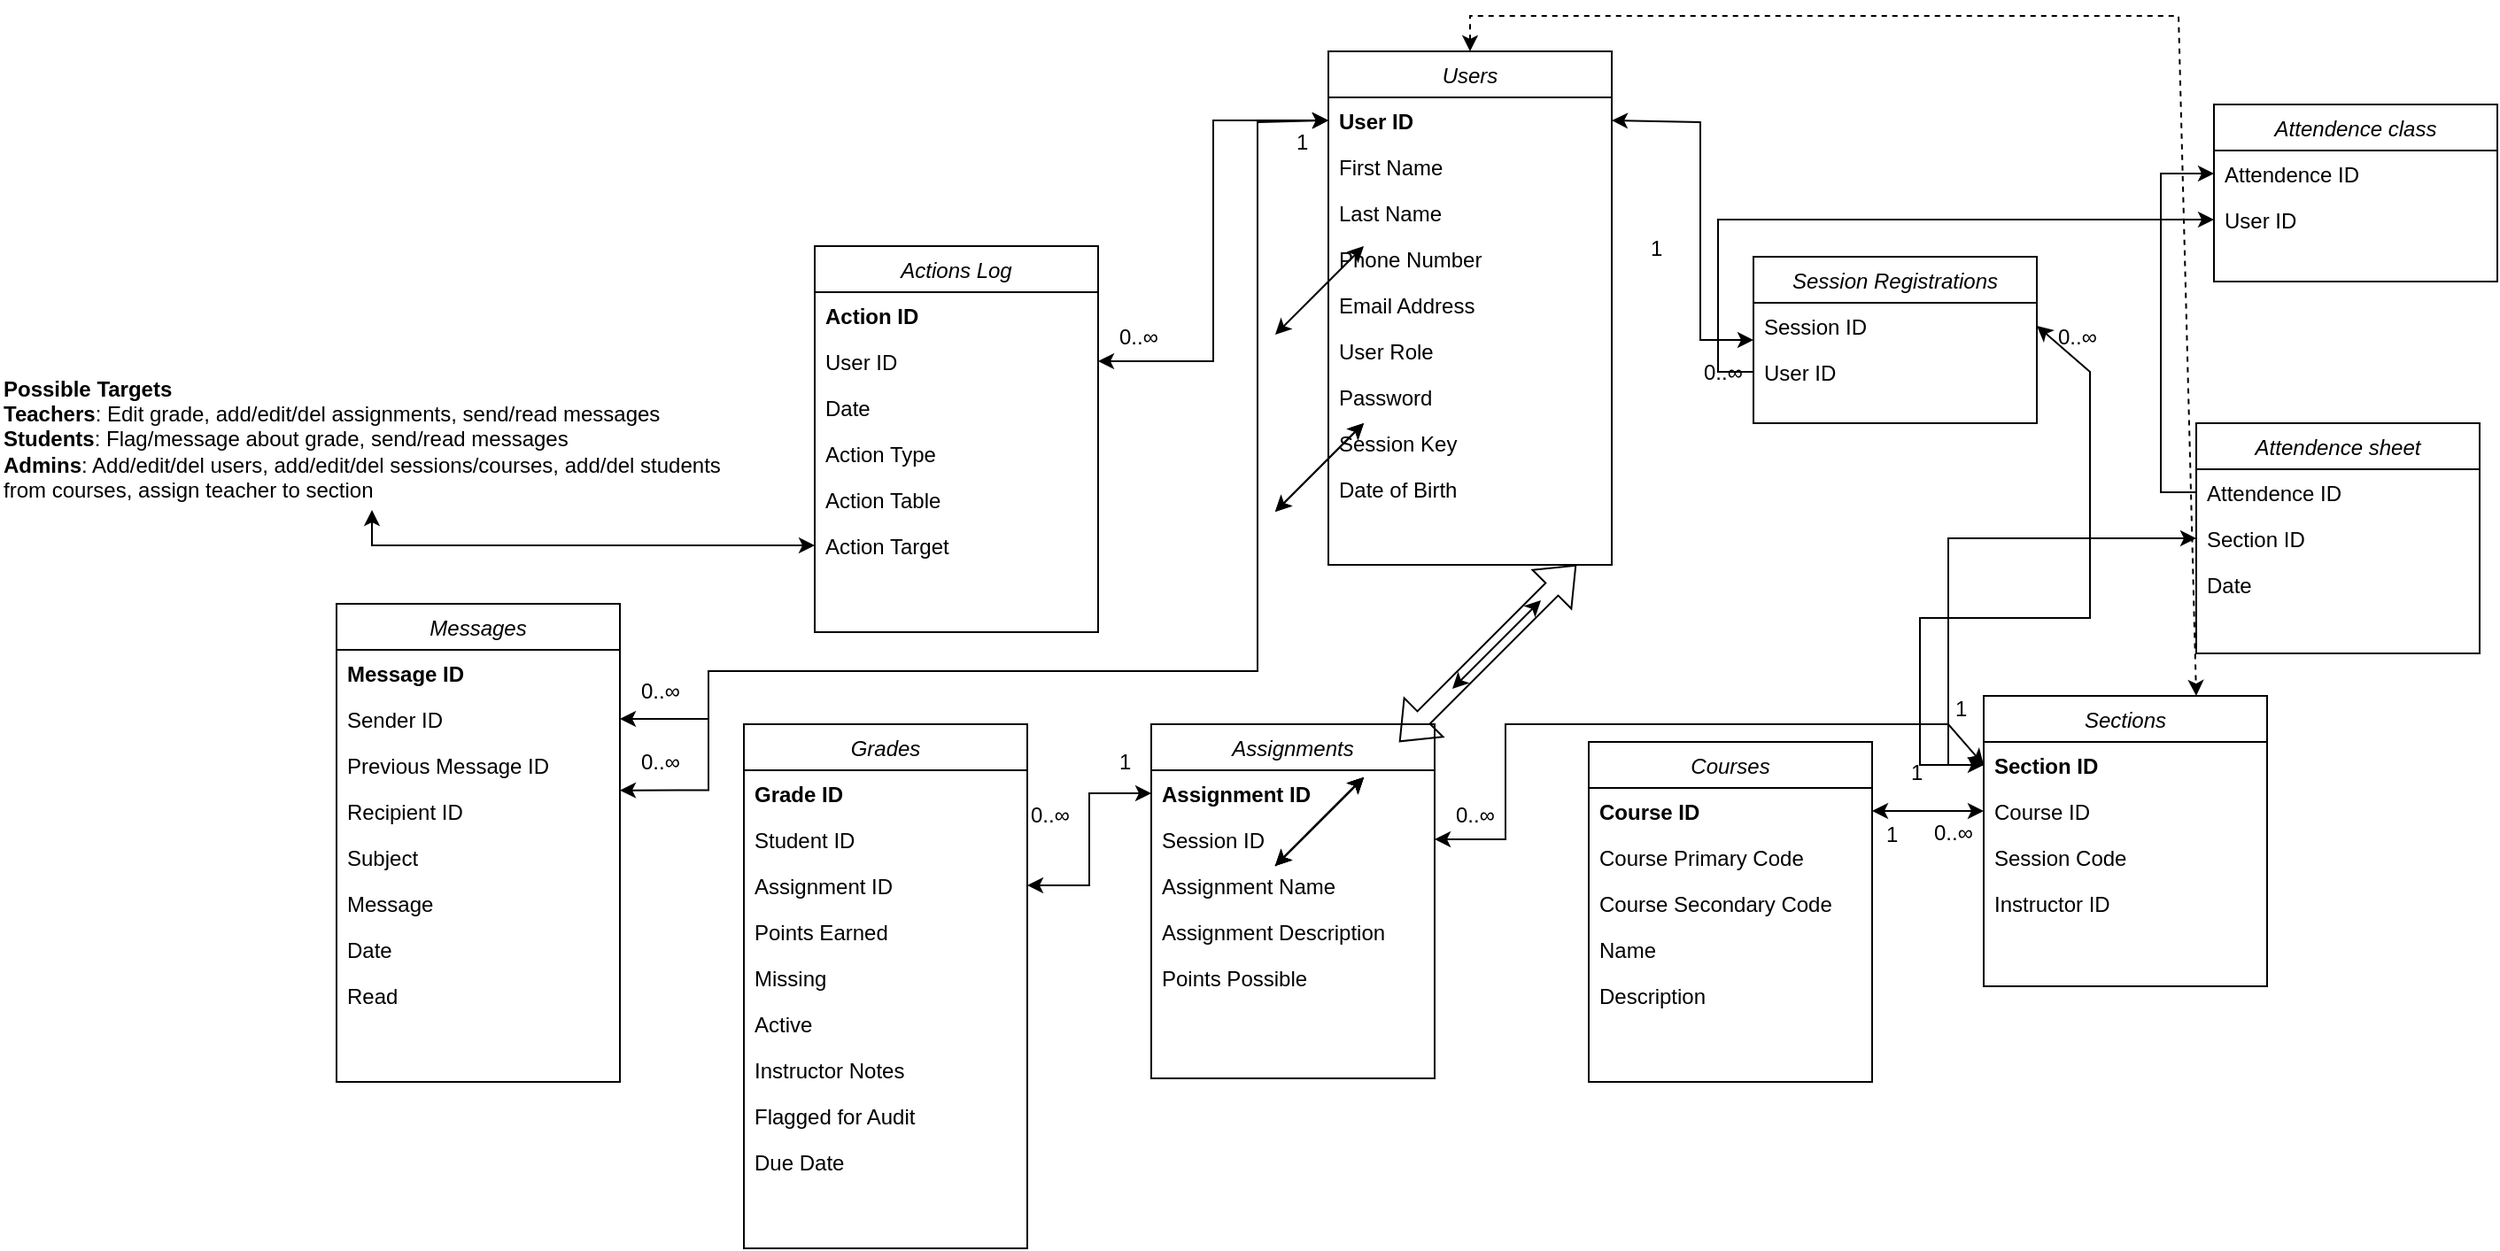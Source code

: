 <mxfile version="16.5.3" type="github">
  <diagram id="C5RBs43oDa-KdzZeNtuy" name="Page-1">
    <mxGraphModel dx="2187" dy="2003" grid="1" gridSize="10" guides="1" tooltips="1" connect="1" arrows="1" fold="1" page="1" pageScale="1" pageWidth="827" pageHeight="1169" math="0" shadow="0">
      <root>
        <mxCell id="WIyWlLk6GJQsqaUBKTNV-0" />
        <mxCell id="WIyWlLk6GJQsqaUBKTNV-1" parent="WIyWlLk6GJQsqaUBKTNV-0" />
        <mxCell id="zkfFHV4jXpPFQw0GAbJ--0" value="Users" style="swimlane;fontStyle=2;align=center;verticalAlign=top;childLayout=stackLayout;horizontal=1;startSize=26;horizontalStack=0;resizeParent=1;resizeLast=0;collapsible=1;marginBottom=0;rounded=0;shadow=0;strokeWidth=1;" parent="WIyWlLk6GJQsqaUBKTNV-1" vertex="1">
          <mxGeometry x="160" y="-30" width="160" height="290" as="geometry">
            <mxRectangle x="230" y="140" width="160" height="26" as="alternateBounds" />
          </mxGeometry>
        </mxCell>
        <mxCell id="zkfFHV4jXpPFQw0GAbJ--7" value="User ID" style="text;align=left;verticalAlign=top;spacingLeft=4;spacingRight=4;overflow=hidden;rotatable=0;points=[[0,0.5],[1,0.5]];portConstraint=eastwest;fontStyle=1" parent="zkfFHV4jXpPFQw0GAbJ--0" vertex="1">
          <mxGeometry y="26" width="160" height="26" as="geometry" />
        </mxCell>
        <mxCell id="CH5Oqve8H4xOwGjXillX-3" value="First Name" style="text;align=left;verticalAlign=top;spacingLeft=4;spacingRight=4;overflow=hidden;rotatable=0;points=[[0,0.5],[1,0.5]];portConstraint=eastwest;" parent="zkfFHV4jXpPFQw0GAbJ--0" vertex="1">
          <mxGeometry y="52" width="160" height="26" as="geometry" />
        </mxCell>
        <mxCell id="zkfFHV4jXpPFQw0GAbJ--1" value="Last Name" style="text;align=left;verticalAlign=top;spacingLeft=4;spacingRight=4;overflow=hidden;rotatable=0;points=[[0,0.5],[1,0.5]];portConstraint=eastwest;" parent="zkfFHV4jXpPFQw0GAbJ--0" vertex="1">
          <mxGeometry y="78" width="160" height="26" as="geometry" />
        </mxCell>
        <mxCell id="zkfFHV4jXpPFQw0GAbJ--2" value="Phone Number" style="text;align=left;verticalAlign=top;spacingLeft=4;spacingRight=4;overflow=hidden;rotatable=0;points=[[0,0.5],[1,0.5]];portConstraint=eastwest;rounded=0;shadow=0;html=0;" parent="zkfFHV4jXpPFQw0GAbJ--0" vertex="1">
          <mxGeometry y="104" width="160" height="26" as="geometry" />
        </mxCell>
        <mxCell id="zkfFHV4jXpPFQw0GAbJ--3" value="Email Address" style="text;align=left;verticalAlign=top;spacingLeft=4;spacingRight=4;overflow=hidden;rotatable=0;points=[[0,0.5],[1,0.5]];portConstraint=eastwest;rounded=0;shadow=0;html=0;" parent="zkfFHV4jXpPFQw0GAbJ--0" vertex="1">
          <mxGeometry y="130" width="160" height="26" as="geometry" />
        </mxCell>
        <mxCell id="CH5Oqve8H4xOwGjXillX-20" value="User Role" style="text;align=left;verticalAlign=top;spacingLeft=4;spacingRight=4;overflow=hidden;rotatable=0;points=[[0,0.5],[1,0.5]];portConstraint=eastwest;rounded=0;shadow=0;html=0;" parent="zkfFHV4jXpPFQw0GAbJ--0" vertex="1">
          <mxGeometry y="156" width="160" height="26" as="geometry" />
        </mxCell>
        <mxCell id="Tlj0n2ApKmTnnfVTxYEg-1" value="Password" style="text;align=left;verticalAlign=top;spacingLeft=4;spacingRight=4;overflow=hidden;rotatable=0;points=[[0,0.5],[1,0.5]];portConstraint=eastwest;rounded=0;shadow=0;html=0;" parent="zkfFHV4jXpPFQw0GAbJ--0" vertex="1">
          <mxGeometry y="182" width="160" height="26" as="geometry" />
        </mxCell>
        <mxCell id="Tlj0n2ApKmTnnfVTxYEg-2" value="Session Key" style="text;align=left;verticalAlign=top;spacingLeft=4;spacingRight=4;overflow=hidden;rotatable=0;points=[[0,0.5],[1,0.5]];portConstraint=eastwest;rounded=0;shadow=0;html=0;" parent="zkfFHV4jXpPFQw0GAbJ--0" vertex="1">
          <mxGeometry y="208" width="160" height="26" as="geometry" />
        </mxCell>
        <mxCell id="Tlj0n2ApKmTnnfVTxYEg-3" value="Date of Birth" style="text;align=left;verticalAlign=top;spacingLeft=4;spacingRight=4;overflow=hidden;rotatable=0;points=[[0,0.5],[1,0.5]];portConstraint=eastwest;rounded=0;shadow=0;html=0;" parent="zkfFHV4jXpPFQw0GAbJ--0" vertex="1">
          <mxGeometry y="234" width="160" height="26" as="geometry" />
        </mxCell>
        <mxCell id="zkfFHV4jXpPFQw0GAbJ--6" value="Assignments" style="swimlane;fontStyle=2;align=center;verticalAlign=top;childLayout=stackLayout;horizontal=1;startSize=26;horizontalStack=0;resizeParent=1;resizeLast=0;collapsible=1;marginBottom=0;rounded=0;shadow=0;strokeWidth=1;" parent="WIyWlLk6GJQsqaUBKTNV-1" vertex="1">
          <mxGeometry x="60" y="350" width="160" height="200" as="geometry">
            <mxRectangle x="130" y="380" width="160" height="26" as="alternateBounds" />
          </mxGeometry>
        </mxCell>
        <mxCell id="zkfFHV4jXpPFQw0GAbJ--8" value="Assignment ID" style="text;align=left;verticalAlign=top;spacingLeft=4;spacingRight=4;overflow=hidden;rotatable=0;points=[[0,0.5],[1,0.5]];portConstraint=eastwest;rounded=0;shadow=0;html=0;fontStyle=1" parent="zkfFHV4jXpPFQw0GAbJ--6" vertex="1">
          <mxGeometry y="26" width="160" height="26" as="geometry" />
        </mxCell>
        <mxCell id="CH5Oqve8H4xOwGjXillX-45" value="Session ID" style="text;align=left;verticalAlign=top;spacingLeft=4;spacingRight=4;overflow=hidden;rotatable=0;points=[[0,0.5],[1,0.5]];portConstraint=eastwest;rounded=0;shadow=0;html=0;fontStyle=0" parent="zkfFHV4jXpPFQw0GAbJ--6" vertex="1">
          <mxGeometry y="52" width="160" height="26" as="geometry" />
        </mxCell>
        <mxCell id="CH5Oqve8H4xOwGjXillX-5" value="Assignment Name" style="text;align=left;verticalAlign=top;spacingLeft=4;spacingRight=4;overflow=hidden;rotatable=0;points=[[0,0.5],[1,0.5]];portConstraint=eastwest;rounded=0;shadow=0;html=0;" parent="zkfFHV4jXpPFQw0GAbJ--6" vertex="1">
          <mxGeometry y="78" width="160" height="26" as="geometry" />
        </mxCell>
        <mxCell id="CH5Oqve8H4xOwGjXillX-6" value="Assignment Description" style="text;align=left;verticalAlign=top;spacingLeft=4;spacingRight=4;overflow=hidden;rotatable=0;points=[[0,0.5],[1,0.5]];portConstraint=eastwest;rounded=0;shadow=0;html=0;" parent="zkfFHV4jXpPFQw0GAbJ--6" vertex="1">
          <mxGeometry y="104" width="160" height="26" as="geometry" />
        </mxCell>
        <mxCell id="CH5Oqve8H4xOwGjXillX-4" value="Points Possible" style="text;align=left;verticalAlign=top;spacingLeft=4;spacingRight=4;overflow=hidden;rotatable=0;points=[[0,0.5],[1,0.5]];portConstraint=eastwest;rounded=0;shadow=0;html=0;" parent="zkfFHV4jXpPFQw0GAbJ--6" vertex="1">
          <mxGeometry y="130" width="160" height="26" as="geometry" />
        </mxCell>
        <mxCell id="CH5Oqve8H4xOwGjXillX-0" value="Grades" style="swimlane;fontStyle=2;align=center;verticalAlign=top;childLayout=stackLayout;horizontal=1;startSize=26;horizontalStack=0;resizeParent=1;resizeLast=0;collapsible=1;marginBottom=0;rounded=0;shadow=0;strokeWidth=1;" parent="WIyWlLk6GJQsqaUBKTNV-1" vertex="1">
          <mxGeometry x="-170" y="350" width="160" height="296" as="geometry">
            <mxRectangle x="340" y="380" width="170" height="26" as="alternateBounds" />
          </mxGeometry>
        </mxCell>
        <mxCell id="CH5Oqve8H4xOwGjXillX-34" value="Grade ID" style="text;align=left;verticalAlign=top;spacingLeft=4;spacingRight=4;overflow=hidden;rotatable=0;points=[[0,0.5],[1,0.5]];portConstraint=eastwest;fontStyle=1" parent="CH5Oqve8H4xOwGjXillX-0" vertex="1">
          <mxGeometry y="26" width="160" height="26" as="geometry" />
        </mxCell>
        <mxCell id="Tlj0n2ApKmTnnfVTxYEg-0" value="Student ID" style="text;align=left;verticalAlign=top;spacingLeft=4;spacingRight=4;overflow=hidden;rotatable=0;points=[[0,0.5],[1,0.5]];portConstraint=eastwest;rounded=0;shadow=0;html=0;fontStyle=0" parent="CH5Oqve8H4xOwGjXillX-0" vertex="1">
          <mxGeometry y="52" width="160" height="26" as="geometry" />
        </mxCell>
        <mxCell id="CH5Oqve8H4xOwGjXillX-35" value="Assignment ID" style="text;align=left;verticalAlign=top;spacingLeft=4;spacingRight=4;overflow=hidden;rotatable=0;points=[[0,0.5],[1,0.5]];portConstraint=eastwest;rounded=0;shadow=0;html=0;fontStyle=0" parent="CH5Oqve8H4xOwGjXillX-0" vertex="1">
          <mxGeometry y="78" width="160" height="26" as="geometry" />
        </mxCell>
        <mxCell id="CH5Oqve8H4xOwGjXillX-1" value="Points Earned" style="text;align=left;verticalAlign=top;spacingLeft=4;spacingRight=4;overflow=hidden;rotatable=0;points=[[0,0.5],[1,0.5]];portConstraint=eastwest;" parent="CH5Oqve8H4xOwGjXillX-0" vertex="1">
          <mxGeometry y="104" width="160" height="26" as="geometry" />
        </mxCell>
        <mxCell id="Tlj0n2ApKmTnnfVTxYEg-5" value="Missing" style="text;align=left;verticalAlign=top;spacingLeft=4;spacingRight=4;overflow=hidden;rotatable=0;points=[[0,0.5],[1,0.5]];portConstraint=eastwest;" parent="CH5Oqve8H4xOwGjXillX-0" vertex="1">
          <mxGeometry y="130" width="160" height="26" as="geometry" />
        </mxCell>
        <mxCell id="Tlj0n2ApKmTnnfVTxYEg-16" value="Active" style="text;align=left;verticalAlign=top;spacingLeft=4;spacingRight=4;overflow=hidden;rotatable=0;points=[[0,0.5],[1,0.5]];portConstraint=eastwest;" parent="CH5Oqve8H4xOwGjXillX-0" vertex="1">
          <mxGeometry y="156" width="160" height="26" as="geometry" />
        </mxCell>
        <mxCell id="CH5Oqve8H4xOwGjXillX-32" value="Instructor Notes" style="text;align=left;verticalAlign=top;spacingLeft=4;spacingRight=4;overflow=hidden;rotatable=0;points=[[0,0.5],[1,0.5]];portConstraint=eastwest;" parent="CH5Oqve8H4xOwGjXillX-0" vertex="1">
          <mxGeometry y="182" width="160" height="26" as="geometry" />
        </mxCell>
        <mxCell id="CH5Oqve8H4xOwGjXillX-33" value="Flagged for Audit" style="text;align=left;verticalAlign=top;spacingLeft=4;spacingRight=4;overflow=hidden;rotatable=0;points=[[0,0.5],[1,0.5]];portConstraint=eastwest;" parent="CH5Oqve8H4xOwGjXillX-0" vertex="1">
          <mxGeometry y="208" width="160" height="26" as="geometry" />
        </mxCell>
        <mxCell id="Tlj0n2ApKmTnnfVTxYEg-17" value="Due Date" style="text;align=left;verticalAlign=top;spacingLeft=4;spacingRight=4;overflow=hidden;rotatable=0;points=[[0,0.5],[1,0.5]];portConstraint=eastwest;" parent="CH5Oqve8H4xOwGjXillX-0" vertex="1">
          <mxGeometry y="234" width="160" height="26" as="geometry" />
        </mxCell>
        <mxCell id="CH5Oqve8H4xOwGjXillX-7" value="Sections" style="swimlane;fontStyle=2;align=center;verticalAlign=top;childLayout=stackLayout;horizontal=1;startSize=26;horizontalStack=0;resizeParent=1;resizeLast=0;collapsible=1;marginBottom=0;rounded=0;shadow=0;strokeWidth=1;" parent="WIyWlLk6GJQsqaUBKTNV-1" vertex="1">
          <mxGeometry x="530" y="334" width="160" height="164" as="geometry">
            <mxRectangle x="130" y="380" width="160" height="26" as="alternateBounds" />
          </mxGeometry>
        </mxCell>
        <mxCell id="CH5Oqve8H4xOwGjXillX-8" value="Section ID" style="text;align=left;verticalAlign=top;spacingLeft=4;spacingRight=4;overflow=hidden;rotatable=0;points=[[0,0.5],[1,0.5]];portConstraint=eastwest;rounded=0;shadow=0;html=0;fontStyle=1" parent="CH5Oqve8H4xOwGjXillX-7" vertex="1">
          <mxGeometry y="26" width="160" height="26" as="geometry" />
        </mxCell>
        <mxCell id="CH5Oqve8H4xOwGjXillX-43" value="Course ID" style="text;align=left;verticalAlign=top;spacingLeft=4;spacingRight=4;overflow=hidden;rotatable=0;points=[[0,0.5],[1,0.5]];portConstraint=eastwest;rounded=0;shadow=0;html=0;fontStyle=0" parent="CH5Oqve8H4xOwGjXillX-7" vertex="1">
          <mxGeometry y="52" width="160" height="26" as="geometry" />
        </mxCell>
        <mxCell id="CH5Oqve8H4xOwGjXillX-10" value="Session Code" style="text;align=left;verticalAlign=top;spacingLeft=4;spacingRight=4;overflow=hidden;rotatable=0;points=[[0,0.5],[1,0.5]];portConstraint=eastwest;rounded=0;shadow=0;html=0;" parent="CH5Oqve8H4xOwGjXillX-7" vertex="1">
          <mxGeometry y="78" width="160" height="26" as="geometry" />
        </mxCell>
        <mxCell id="Tlj0n2ApKmTnnfVTxYEg-4" value="Instructor ID" style="text;align=left;verticalAlign=top;spacingLeft=4;spacingRight=4;overflow=hidden;rotatable=0;points=[[0,0.5],[1,0.5]];portConstraint=eastwest;rounded=0;shadow=0;html=0;" parent="CH5Oqve8H4xOwGjXillX-7" vertex="1">
          <mxGeometry y="104" width="160" height="26" as="geometry" />
        </mxCell>
        <mxCell id="CH5Oqve8H4xOwGjXillX-16" value="Session Registrations" style="swimlane;fontStyle=2;align=center;verticalAlign=top;childLayout=stackLayout;horizontal=1;startSize=26;horizontalStack=0;resizeParent=1;resizeLast=0;collapsible=1;marginBottom=0;rounded=0;shadow=0;strokeWidth=1;" parent="WIyWlLk6GJQsqaUBKTNV-1" vertex="1">
          <mxGeometry x="400" y="86" width="160" height="94" as="geometry">
            <mxRectangle x="130" y="380" width="160" height="26" as="alternateBounds" />
          </mxGeometry>
        </mxCell>
        <mxCell id="CH5Oqve8H4xOwGjXillX-18" value="Session ID" style="text;align=left;verticalAlign=top;spacingLeft=4;spacingRight=4;overflow=hidden;rotatable=0;points=[[0,0.5],[1,0.5]];portConstraint=eastwest;rounded=0;shadow=0;html=0;" parent="CH5Oqve8H4xOwGjXillX-16" vertex="1">
          <mxGeometry y="26" width="160" height="26" as="geometry" />
        </mxCell>
        <mxCell id="CH5Oqve8H4xOwGjXillX-19" value="User ID" style="text;align=left;verticalAlign=top;spacingLeft=4;spacingRight=4;overflow=hidden;rotatable=0;points=[[0,0.5],[1,0.5]];portConstraint=eastwest;rounded=0;shadow=0;html=0;" parent="CH5Oqve8H4xOwGjXillX-16" vertex="1">
          <mxGeometry y="52" width="160" height="26" as="geometry" />
        </mxCell>
        <mxCell id="CH5Oqve8H4xOwGjXillX-24" value="Courses" style="swimlane;fontStyle=2;align=center;verticalAlign=top;childLayout=stackLayout;horizontal=1;startSize=26;horizontalStack=0;resizeParent=1;resizeLast=0;collapsible=1;marginBottom=0;rounded=0;shadow=0;strokeWidth=1;" parent="WIyWlLk6GJQsqaUBKTNV-1" vertex="1">
          <mxGeometry x="307" y="360" width="160" height="192" as="geometry">
            <mxRectangle x="130" y="380" width="160" height="26" as="alternateBounds" />
          </mxGeometry>
        </mxCell>
        <mxCell id="CH5Oqve8H4xOwGjXillX-25" value="Course ID" style="text;align=left;verticalAlign=top;spacingLeft=4;spacingRight=4;overflow=hidden;rotatable=0;points=[[0,0.5],[1,0.5]];portConstraint=eastwest;rounded=0;shadow=0;html=0;fontStyle=1" parent="CH5Oqve8H4xOwGjXillX-24" vertex="1">
          <mxGeometry y="26" width="160" height="26" as="geometry" />
        </mxCell>
        <mxCell id="CH5Oqve8H4xOwGjXillX-26" value="Course Primary Code" style="text;align=left;verticalAlign=top;spacingLeft=4;spacingRight=4;overflow=hidden;rotatable=0;points=[[0,0.5],[1,0.5]];portConstraint=eastwest;rounded=0;shadow=0;html=0;" parent="CH5Oqve8H4xOwGjXillX-24" vertex="1">
          <mxGeometry y="52" width="160" height="26" as="geometry" />
        </mxCell>
        <mxCell id="CH5Oqve8H4xOwGjXillX-27" value="Course Secondary Code" style="text;align=left;verticalAlign=top;spacingLeft=4;spacingRight=4;overflow=hidden;rotatable=0;points=[[0,0.5],[1,0.5]];portConstraint=eastwest;rounded=0;shadow=0;html=0;" parent="CH5Oqve8H4xOwGjXillX-24" vertex="1">
          <mxGeometry y="78" width="160" height="26" as="geometry" />
        </mxCell>
        <mxCell id="Tlj0n2ApKmTnnfVTxYEg-18" value="Name" style="text;align=left;verticalAlign=top;spacingLeft=4;spacingRight=4;overflow=hidden;rotatable=0;points=[[0,0.5],[1,0.5]];portConstraint=eastwest;rounded=0;shadow=0;html=0;" parent="CH5Oqve8H4xOwGjXillX-24" vertex="1">
          <mxGeometry y="104" width="160" height="26" as="geometry" />
        </mxCell>
        <mxCell id="Tlj0n2ApKmTnnfVTxYEg-19" value="Description" style="text;align=left;verticalAlign=top;spacingLeft=4;spacingRight=4;overflow=hidden;rotatable=0;points=[[0,0.5],[1,0.5]];portConstraint=eastwest;rounded=0;shadow=0;html=0;" parent="CH5Oqve8H4xOwGjXillX-24" vertex="1">
          <mxGeometry y="130" width="160" height="26" as="geometry" />
        </mxCell>
        <mxCell id="CH5Oqve8H4xOwGjXillX-46" style="edgeStyle=none;rounded=0;orthogonalLoop=1;jettySize=auto;html=1;entryX=0;entryY=0.5;entryDx=0;entryDy=0;startArrow=classic;startFill=1;" parent="CH5Oqve8H4xOwGjXillX-24" source="CH5Oqve8H4xOwGjXillX-26" target="CH5Oqve8H4xOwGjXillX-26" edge="1">
          <mxGeometry relative="1" as="geometry" />
        </mxCell>
        <mxCell id="CH5Oqve8H4xOwGjXillX-36" style="edgeStyle=orthogonalEdgeStyle;rounded=0;orthogonalLoop=1;jettySize=auto;html=1;entryX=0;entryY=0.5;entryDx=0;entryDy=0;startArrow=classic;startFill=1;" parent="WIyWlLk6GJQsqaUBKTNV-1" source="CH5Oqve8H4xOwGjXillX-35" target="zkfFHV4jXpPFQw0GAbJ--8" edge="1">
          <mxGeometry relative="1" as="geometry" />
        </mxCell>
        <mxCell id="CH5Oqve8H4xOwGjXillX-37" value="0..∞" style="resizable=0;align=left;verticalAlign=bottom;labelBackgroundColor=none;fontSize=12;" parent="WIyWlLk6GJQsqaUBKTNV-1" connectable="0" vertex="1">
          <mxGeometry x="-10" y="410" as="geometry" />
        </mxCell>
        <mxCell id="CH5Oqve8H4xOwGjXillX-38" value="1" style="resizable=0;align=left;verticalAlign=bottom;labelBackgroundColor=none;fontSize=12;" parent="WIyWlLk6GJQsqaUBKTNV-1" connectable="0" vertex="1">
          <mxGeometry x="40" y="380" as="geometry" />
        </mxCell>
        <mxCell id="CH5Oqve8H4xOwGjXillX-40" style="edgeStyle=none;rounded=0;orthogonalLoop=1;jettySize=auto;html=1;exitX=1;exitY=0.5;exitDx=0;exitDy=0;entryX=0;entryY=0.5;entryDx=0;entryDy=0;startArrow=classic;startFill=1;" parent="WIyWlLk6GJQsqaUBKTNV-1" source="zkfFHV4jXpPFQw0GAbJ--7" target="CH5Oqve8H4xOwGjXillX-16" edge="1">
          <mxGeometry relative="1" as="geometry">
            <Array as="points">
              <mxPoint x="370" y="10" />
              <mxPoint x="370" y="133" />
            </Array>
          </mxGeometry>
        </mxCell>
        <mxCell id="CH5Oqve8H4xOwGjXillX-42" style="edgeStyle=none;rounded=0;orthogonalLoop=1;jettySize=auto;html=1;exitX=1;exitY=0.5;exitDx=0;exitDy=0;entryX=0;entryY=0.5;entryDx=0;entryDy=0;startArrow=classic;startFill=1;" parent="WIyWlLk6GJQsqaUBKTNV-1" source="CH5Oqve8H4xOwGjXillX-18" target="CH5Oqve8H4xOwGjXillX-8" edge="1">
          <mxGeometry relative="1" as="geometry">
            <Array as="points">
              <mxPoint x="590" y="151" />
              <mxPoint x="590" y="290" />
              <mxPoint x="494" y="290" />
              <mxPoint x="494" y="373" />
            </Array>
          </mxGeometry>
        </mxCell>
        <mxCell id="CH5Oqve8H4xOwGjXillX-44" style="edgeStyle=none;rounded=0;orthogonalLoop=1;jettySize=auto;html=1;exitX=1;exitY=0.5;exitDx=0;exitDy=0;startArrow=classic;startFill=1;" parent="WIyWlLk6GJQsqaUBKTNV-1" source="CH5Oqve8H4xOwGjXillX-25" target="CH5Oqve8H4xOwGjXillX-43" edge="1">
          <mxGeometry relative="1" as="geometry" />
        </mxCell>
        <mxCell id="CH5Oqve8H4xOwGjXillX-47" style="edgeStyle=none;rounded=0;orthogonalLoop=1;jettySize=auto;html=1;exitX=0;exitY=0.5;exitDx=0;exitDy=0;entryX=1;entryY=0.5;entryDx=0;entryDy=0;startArrow=classic;startFill=1;" parent="WIyWlLk6GJQsqaUBKTNV-1" source="CH5Oqve8H4xOwGjXillX-8" target="CH5Oqve8H4xOwGjXillX-45" edge="1">
          <mxGeometry relative="1" as="geometry">
            <Array as="points">
              <mxPoint x="510" y="350" />
              <mxPoint x="260" y="350" />
              <mxPoint x="260" y="415" />
            </Array>
          </mxGeometry>
        </mxCell>
        <mxCell id="CH5Oqve8H4xOwGjXillX-48" style="edgeStyle=none;rounded=0;orthogonalLoop=1;jettySize=auto;html=1;exitX=0.5;exitY=0;exitDx=0;exitDy=0;entryX=0.75;entryY=0;entryDx=0;entryDy=0;startArrow=classic;startFill=1;dashed=1;" parent="WIyWlLk6GJQsqaUBKTNV-1" source="zkfFHV4jXpPFQw0GAbJ--0" target="CH5Oqve8H4xOwGjXillX-7" edge="1">
          <mxGeometry relative="1" as="geometry">
            <mxPoint x="344" y="66" as="sourcePoint" />
            <mxPoint x="410" y="148" as="targetPoint" />
            <Array as="points">
              <mxPoint x="240" y="-50" />
              <mxPoint x="640" y="-50" />
            </Array>
          </mxGeometry>
        </mxCell>
        <mxCell id="CH5Oqve8H4xOwGjXillX-49" value="1" style="resizable=0;align=left;verticalAlign=bottom;labelBackgroundColor=none;fontSize=12;" parent="WIyWlLk6GJQsqaUBKTNV-1" connectable="0" vertex="1">
          <mxGeometry x="340" y="90" as="geometry" />
        </mxCell>
        <mxCell id="CH5Oqve8H4xOwGjXillX-51" value="0..∞" style="resizable=0;align=left;verticalAlign=bottom;labelBackgroundColor=none;fontSize=12;" parent="WIyWlLk6GJQsqaUBKTNV-1" connectable="0" vertex="1">
          <mxGeometry x="370" y="160" as="geometry" />
        </mxCell>
        <mxCell id="CH5Oqve8H4xOwGjXillX-52" value="0..∞" style="resizable=0;align=left;verticalAlign=bottom;labelBackgroundColor=none;fontSize=12;" parent="WIyWlLk6GJQsqaUBKTNV-1" connectable="0" vertex="1">
          <mxGeometry x="570" y="140" as="geometry" />
        </mxCell>
        <mxCell id="CH5Oqve8H4xOwGjXillX-53" value="1" style="resizable=0;align=left;verticalAlign=bottom;labelBackgroundColor=none;fontSize=12;" parent="WIyWlLk6GJQsqaUBKTNV-1" connectable="0" vertex="1">
          <mxGeometry x="320" y="120" as="geometry">
            <mxPoint x="167" y="266" as="offset" />
          </mxGeometry>
        </mxCell>
        <mxCell id="CH5Oqve8H4xOwGjXillX-54" value="0..∞" style="resizable=0;align=left;verticalAlign=bottom;labelBackgroundColor=none;fontSize=12;" parent="WIyWlLk6GJQsqaUBKTNV-1" connectable="0" vertex="1">
          <mxGeometry x="500" y="420" as="geometry" />
        </mxCell>
        <mxCell id="CH5Oqve8H4xOwGjXillX-56" value="1" style="resizable=0;align=left;verticalAlign=bottom;labelBackgroundColor=none;fontSize=12;" parent="WIyWlLk6GJQsqaUBKTNV-1" connectable="0" vertex="1">
          <mxGeometry x="380" y="160" as="geometry">
            <mxPoint x="93" y="261" as="offset" />
          </mxGeometry>
        </mxCell>
        <mxCell id="CH5Oqve8H4xOwGjXillX-57" value="0..∞" style="resizable=0;align=left;verticalAlign=bottom;labelBackgroundColor=none;fontSize=12;" parent="WIyWlLk6GJQsqaUBKTNV-1" connectable="0" vertex="1">
          <mxGeometry x="230" y="410" as="geometry" />
        </mxCell>
        <mxCell id="CH5Oqve8H4xOwGjXillX-58" value="1" style="resizable=0;align=left;verticalAlign=bottom;labelBackgroundColor=none;fontSize=12;" parent="WIyWlLk6GJQsqaUBKTNV-1" connectable="0" vertex="1">
          <mxGeometry x="350" y="100" as="geometry">
            <mxPoint x="162" y="250" as="offset" />
          </mxGeometry>
        </mxCell>
        <mxCell id="Tlj0n2ApKmTnnfVTxYEg-20" value="Actions Log" style="swimlane;fontStyle=2;align=center;verticalAlign=top;childLayout=stackLayout;horizontal=1;startSize=26;horizontalStack=0;resizeParent=1;resizeLast=0;collapsible=1;marginBottom=0;rounded=0;shadow=0;strokeWidth=1;" parent="WIyWlLk6GJQsqaUBKTNV-1" vertex="1">
          <mxGeometry x="-130" y="80" width="160" height="218" as="geometry">
            <mxRectangle x="130" y="380" width="160" height="26" as="alternateBounds" />
          </mxGeometry>
        </mxCell>
        <mxCell id="Tlj0n2ApKmTnnfVTxYEg-21" value="Action ID" style="text;align=left;verticalAlign=top;spacingLeft=4;spacingRight=4;overflow=hidden;rotatable=0;points=[[0,0.5],[1,0.5]];portConstraint=eastwest;rounded=0;shadow=0;html=0;fontStyle=1" parent="Tlj0n2ApKmTnnfVTxYEg-20" vertex="1">
          <mxGeometry y="26" width="160" height="26" as="geometry" />
        </mxCell>
        <mxCell id="Tlj0n2ApKmTnnfVTxYEg-22" value="User ID" style="text;align=left;verticalAlign=top;spacingLeft=4;spacingRight=4;overflow=hidden;rotatable=0;points=[[0,0.5],[1,0.5]];portConstraint=eastwest;rounded=0;shadow=0;html=0;fontStyle=0" parent="Tlj0n2ApKmTnnfVTxYEg-20" vertex="1">
          <mxGeometry y="52" width="160" height="26" as="geometry" />
        </mxCell>
        <mxCell id="Tlj0n2ApKmTnnfVTxYEg-23" value="Date" style="text;align=left;verticalAlign=top;spacingLeft=4;spacingRight=4;overflow=hidden;rotatable=0;points=[[0,0.5],[1,0.5]];portConstraint=eastwest;rounded=0;shadow=0;html=0;" parent="Tlj0n2ApKmTnnfVTxYEg-20" vertex="1">
          <mxGeometry y="78" width="160" height="26" as="geometry" />
        </mxCell>
        <mxCell id="Tlj0n2ApKmTnnfVTxYEg-24" value="Action Type" style="text;align=left;verticalAlign=top;spacingLeft=4;spacingRight=4;overflow=hidden;rotatable=0;points=[[0,0.5],[1,0.5]];portConstraint=eastwest;rounded=0;shadow=0;html=0;" parent="Tlj0n2ApKmTnnfVTxYEg-20" vertex="1">
          <mxGeometry y="104" width="160" height="26" as="geometry" />
        </mxCell>
        <mxCell id="Tlj0n2ApKmTnnfVTxYEg-31" value="Action Table" style="text;align=left;verticalAlign=top;spacingLeft=4;spacingRight=4;overflow=hidden;rotatable=0;points=[[0,0.5],[1,0.5]];portConstraint=eastwest;rounded=0;shadow=0;html=0;" parent="Tlj0n2ApKmTnnfVTxYEg-20" vertex="1">
          <mxGeometry y="130" width="160" height="26" as="geometry" />
        </mxCell>
        <mxCell id="Tlj0n2ApKmTnnfVTxYEg-25" value="Action Target" style="text;align=left;verticalAlign=top;spacingLeft=4;spacingRight=4;overflow=hidden;rotatable=0;points=[[0,0.5],[1,0.5]];portConstraint=eastwest;rounded=0;shadow=0;html=0;" parent="Tlj0n2ApKmTnnfVTxYEg-20" vertex="1">
          <mxGeometry y="156" width="160" height="26" as="geometry" />
        </mxCell>
        <mxCell id="Tlj0n2ApKmTnnfVTxYEg-28" style="edgeStyle=orthogonalEdgeStyle;rounded=0;orthogonalLoop=1;jettySize=auto;html=1;exitX=1;exitY=0.5;exitDx=0;exitDy=0;entryX=0;entryY=0.5;entryDx=0;entryDy=0;startArrow=classic;startFill=1;" parent="WIyWlLk6GJQsqaUBKTNV-1" source="Tlj0n2ApKmTnnfVTxYEg-22" target="zkfFHV4jXpPFQw0GAbJ--7" edge="1">
          <mxGeometry relative="1" as="geometry" />
        </mxCell>
        <mxCell id="Tlj0n2ApKmTnnfVTxYEg-29" value="0..∞" style="resizable=0;align=left;verticalAlign=bottom;labelBackgroundColor=none;fontSize=12;" parent="WIyWlLk6GJQsqaUBKTNV-1" connectable="0" vertex="1">
          <mxGeometry x="40" y="140" as="geometry" />
        </mxCell>
        <mxCell id="Tlj0n2ApKmTnnfVTxYEg-30" value="1" style="resizable=0;align=left;verticalAlign=bottom;labelBackgroundColor=none;fontSize=12;" parent="WIyWlLk6GJQsqaUBKTNV-1" connectable="0" vertex="1">
          <mxGeometry x="140" y="30" as="geometry" />
        </mxCell>
        <mxCell id="Tlj0n2ApKmTnnfVTxYEg-32" value="&lt;b&gt;Possible Targets&lt;br&gt;Teachers&lt;/b&gt;: Edit grade, add/edit/del assignments, send/read messages&lt;br&gt;&lt;b&gt;Students&lt;/b&gt;: Flag/message about grade, send/read messages&lt;br&gt;&lt;b&gt;Admins&lt;/b&gt;: Add/edit/del users, add/edit/del sessions/courses, add/del students&lt;br&gt;from courses, assign teacher to section" style="text;html=1;align=left;verticalAlign=middle;resizable=0;points=[];autosize=1;strokeColor=none;fillColor=none;" parent="WIyWlLk6GJQsqaUBKTNV-1" vertex="1">
          <mxGeometry x="-590" y="149" width="420" height="80" as="geometry" />
        </mxCell>
        <mxCell id="Tlj0n2ApKmTnnfVTxYEg-33" style="edgeStyle=orthogonalEdgeStyle;rounded=0;orthogonalLoop=1;jettySize=auto;html=1;exitX=0;exitY=0.5;exitDx=0;exitDy=0;startArrow=classic;startFill=1;" parent="WIyWlLk6GJQsqaUBKTNV-1" source="Tlj0n2ApKmTnnfVTxYEg-25" target="Tlj0n2ApKmTnnfVTxYEg-32" edge="1">
          <mxGeometry relative="1" as="geometry">
            <mxPoint x="40" y="155" as="sourcePoint" />
            <mxPoint x="170" y="19" as="targetPoint" />
          </mxGeometry>
        </mxCell>
        <mxCell id="Tlj0n2ApKmTnnfVTxYEg-34" value="Messages" style="swimlane;fontStyle=2;align=center;verticalAlign=top;childLayout=stackLayout;horizontal=1;startSize=26;horizontalStack=0;resizeParent=1;resizeLast=0;collapsible=1;marginBottom=0;rounded=0;shadow=0;strokeWidth=1;" parent="WIyWlLk6GJQsqaUBKTNV-1" vertex="1">
          <mxGeometry x="-400" y="282" width="160" height="270" as="geometry">
            <mxRectangle x="130" y="380" width="160" height="26" as="alternateBounds" />
          </mxGeometry>
        </mxCell>
        <mxCell id="Tlj0n2ApKmTnnfVTxYEg-35" value="Message ID" style="text;align=left;verticalAlign=top;spacingLeft=4;spacingRight=4;overflow=hidden;rotatable=0;points=[[0,0.5],[1,0.5]];portConstraint=eastwest;rounded=0;shadow=0;html=0;fontStyle=1" parent="Tlj0n2ApKmTnnfVTxYEg-34" vertex="1">
          <mxGeometry y="26" width="160" height="26" as="geometry" />
        </mxCell>
        <mxCell id="Tlj0n2ApKmTnnfVTxYEg-36" value="Sender ID" style="text;align=left;verticalAlign=top;spacingLeft=4;spacingRight=4;overflow=hidden;rotatable=0;points=[[0,0.5],[1,0.5]];portConstraint=eastwest;rounded=0;shadow=0;html=0;fontStyle=0" parent="Tlj0n2ApKmTnnfVTxYEg-34" vertex="1">
          <mxGeometry y="52" width="160" height="26" as="geometry" />
        </mxCell>
        <mxCell id="Tlj0n2ApKmTnnfVTxYEg-53" value="Previous Message ID" style="text;align=left;verticalAlign=top;spacingLeft=4;spacingRight=4;overflow=hidden;rotatable=0;points=[[0,0.5],[1,0.5]];portConstraint=eastwest;rounded=0;shadow=0;html=0;fontStyle=0" parent="Tlj0n2ApKmTnnfVTxYEg-34" vertex="1">
          <mxGeometry y="78" width="160" height="26" as="geometry" />
        </mxCell>
        <mxCell id="Tlj0n2ApKmTnnfVTxYEg-37" value="Recipient ID" style="text;align=left;verticalAlign=top;spacingLeft=4;spacingRight=4;overflow=hidden;rotatable=0;points=[[0,0.5],[1,0.5]];portConstraint=eastwest;rounded=0;shadow=0;html=0;" parent="Tlj0n2ApKmTnnfVTxYEg-34" vertex="1">
          <mxGeometry y="104" width="160" height="26" as="geometry" />
        </mxCell>
        <mxCell id="Tlj0n2ApKmTnnfVTxYEg-38" value="Subject" style="text;align=left;verticalAlign=top;spacingLeft=4;spacingRight=4;overflow=hidden;rotatable=0;points=[[0,0.5],[1,0.5]];portConstraint=eastwest;rounded=0;shadow=0;html=0;" parent="Tlj0n2ApKmTnnfVTxYEg-34" vertex="1">
          <mxGeometry y="130" width="160" height="26" as="geometry" />
        </mxCell>
        <mxCell id="Tlj0n2ApKmTnnfVTxYEg-39" value="Message" style="text;align=left;verticalAlign=top;spacingLeft=4;spacingRight=4;overflow=hidden;rotatable=0;points=[[0,0.5],[1,0.5]];portConstraint=eastwest;rounded=0;shadow=0;html=0;" parent="Tlj0n2ApKmTnnfVTxYEg-34" vertex="1">
          <mxGeometry y="156" width="160" height="26" as="geometry" />
        </mxCell>
        <mxCell id="Tlj0n2ApKmTnnfVTxYEg-42" value="Date" style="text;align=left;verticalAlign=top;spacingLeft=4;spacingRight=4;overflow=hidden;rotatable=0;points=[[0,0.5],[1,0.5]];portConstraint=eastwest;rounded=0;shadow=0;html=0;" parent="Tlj0n2ApKmTnnfVTxYEg-34" vertex="1">
          <mxGeometry y="182" width="160" height="26" as="geometry" />
        </mxCell>
        <mxCell id="Tlj0n2ApKmTnnfVTxYEg-52" value="Read" style="text;align=left;verticalAlign=top;spacingLeft=4;spacingRight=4;overflow=hidden;rotatable=0;points=[[0,0.5],[1,0.5]];portConstraint=eastwest;rounded=0;shadow=0;html=0;" parent="Tlj0n2ApKmTnnfVTxYEg-34" vertex="1">
          <mxGeometry y="208" width="160" height="26" as="geometry" />
        </mxCell>
        <mxCell id="Tlj0n2ApKmTnnfVTxYEg-54" style="edgeStyle=orthogonalEdgeStyle;rounded=0;orthogonalLoop=1;jettySize=auto;html=1;exitX=0;exitY=0.5;exitDx=0;exitDy=0;startArrow=classic;startFill=1;entryX=1;entryY=0.5;entryDx=0;entryDy=0;" parent="WIyWlLk6GJQsqaUBKTNV-1" source="zkfFHV4jXpPFQw0GAbJ--7" target="Tlj0n2ApKmTnnfVTxYEg-36" edge="1">
          <mxGeometry relative="1" as="geometry">
            <mxPoint x="-120" y="259" as="sourcePoint" />
            <mxPoint x="-370" y="239" as="targetPoint" />
            <Array as="points">
              <mxPoint x="120" y="9" />
              <mxPoint x="120" y="320" />
              <mxPoint x="-190" y="320" />
              <mxPoint x="-190" y="347" />
            </Array>
          </mxGeometry>
        </mxCell>
        <mxCell id="Tlj0n2ApKmTnnfVTxYEg-55" value="0..∞" style="resizable=0;align=left;verticalAlign=bottom;labelBackgroundColor=none;fontSize=12;" parent="WIyWlLk6GJQsqaUBKTNV-1" connectable="0" vertex="1">
          <mxGeometry x="-230" y="340" as="geometry" />
        </mxCell>
        <mxCell id="Tlj0n2ApKmTnnfVTxYEg-56" style="edgeStyle=orthogonalEdgeStyle;rounded=0;orthogonalLoop=1;jettySize=auto;html=1;exitX=0;exitY=0.5;exitDx=0;exitDy=0;startArrow=classic;startFill=1;entryX=1;entryY=0.051;entryDx=0;entryDy=0;entryPerimeter=0;" parent="WIyWlLk6GJQsqaUBKTNV-1" source="zkfFHV4jXpPFQw0GAbJ--7" target="Tlj0n2ApKmTnnfVTxYEg-37" edge="1">
          <mxGeometry relative="1" as="geometry">
            <mxPoint x="170" y="19" as="sourcePoint" />
            <mxPoint x="-230" y="357" as="targetPoint" />
            <Array as="points">
              <mxPoint x="160" y="10" />
              <mxPoint x="120" y="10" />
              <mxPoint x="120" y="320" />
              <mxPoint x="-190" y="320" />
              <mxPoint x="-190" y="387" />
            </Array>
          </mxGeometry>
        </mxCell>
        <mxCell id="Tlj0n2ApKmTnnfVTxYEg-57" value="0..∞" style="resizable=0;align=left;verticalAlign=bottom;labelBackgroundColor=none;fontSize=12;" parent="WIyWlLk6GJQsqaUBKTNV-1" connectable="0" vertex="1">
          <mxGeometry x="-230" y="380" as="geometry" />
        </mxCell>
        <mxCell id="88ponOb7L-6wjaianIcm-9" value="Attendence sheet" style="swimlane;fontStyle=2;align=center;verticalAlign=top;childLayout=stackLayout;horizontal=1;startSize=26;horizontalStack=0;resizeParent=1;resizeLast=0;collapsible=1;marginBottom=0;rounded=0;shadow=0;strokeWidth=1;" vertex="1" parent="WIyWlLk6GJQsqaUBKTNV-1">
          <mxGeometry x="650" y="180" width="160" height="130" as="geometry">
            <mxRectangle x="130" y="380" width="160" height="26" as="alternateBounds" />
          </mxGeometry>
        </mxCell>
        <mxCell id="88ponOb7L-6wjaianIcm-13" value="Attendence ID" style="text;align=left;verticalAlign=top;spacingLeft=4;spacingRight=4;overflow=hidden;rotatable=0;points=[[0,0.5],[1,0.5]];portConstraint=eastwest;rounded=0;shadow=0;html=0;fontStyle=0" vertex="1" parent="88ponOb7L-6wjaianIcm-9">
          <mxGeometry y="26" width="160" height="26" as="geometry" />
        </mxCell>
        <mxCell id="88ponOb7L-6wjaianIcm-12" value="Section ID" style="text;align=left;verticalAlign=top;spacingLeft=4;spacingRight=4;overflow=hidden;rotatable=0;points=[[0,0.5],[1,0.5]];portConstraint=eastwest;rounded=0;shadow=0;html=0;fontStyle=0" vertex="1" parent="88ponOb7L-6wjaianIcm-9">
          <mxGeometry y="52" width="160" height="26" as="geometry" />
        </mxCell>
        <mxCell id="88ponOb7L-6wjaianIcm-35" value="Date" style="text;align=left;verticalAlign=top;spacingLeft=4;spacingRight=4;overflow=hidden;rotatable=0;points=[[0,0.5],[1,0.5]];portConstraint=eastwest;rounded=0;shadow=0;html=0;fontStyle=0" vertex="1" parent="88ponOb7L-6wjaianIcm-9">
          <mxGeometry y="78" width="160" height="26" as="geometry" />
        </mxCell>
        <mxCell id="88ponOb7L-6wjaianIcm-14" value="Attendence class" style="swimlane;fontStyle=2;align=center;verticalAlign=top;childLayout=stackLayout;horizontal=1;startSize=26;horizontalStack=0;resizeParent=1;resizeLast=0;collapsible=1;marginBottom=0;rounded=0;shadow=0;strokeWidth=1;" vertex="1" parent="WIyWlLk6GJQsqaUBKTNV-1">
          <mxGeometry x="660" width="160" height="100" as="geometry">
            <mxRectangle x="130" y="380" width="160" height="26" as="alternateBounds" />
          </mxGeometry>
        </mxCell>
        <mxCell id="88ponOb7L-6wjaianIcm-15" value="Attendence ID" style="text;align=left;verticalAlign=top;spacingLeft=4;spacingRight=4;overflow=hidden;rotatable=0;points=[[0,0.5],[1,0.5]];portConstraint=eastwest;rounded=0;shadow=0;html=0;fontStyle=0" vertex="1" parent="88ponOb7L-6wjaianIcm-14">
          <mxGeometry y="26" width="160" height="26" as="geometry" />
        </mxCell>
        <mxCell id="88ponOb7L-6wjaianIcm-16" value="User ID" style="text;align=left;verticalAlign=top;spacingLeft=4;spacingRight=4;overflow=hidden;rotatable=0;points=[[0,0.5],[1,0.5]];portConstraint=eastwest;rounded=0;shadow=0;html=0;fontStyle=0" vertex="1" parent="88ponOb7L-6wjaianIcm-14">
          <mxGeometry y="52" width="160" height="26" as="geometry" />
        </mxCell>
        <mxCell id="88ponOb7L-6wjaianIcm-18" value="" style="endArrow=classic;startArrow=classic;html=1;rounded=0;" edge="1" parent="WIyWlLk6GJQsqaUBKTNV-1">
          <mxGeometry width="50" height="50" relative="1" as="geometry">
            <mxPoint x="130" y="430" as="sourcePoint" />
            <mxPoint x="180" y="380" as="targetPoint" />
          </mxGeometry>
        </mxCell>
        <mxCell id="88ponOb7L-6wjaianIcm-19" style="edgeStyle=orthogonalEdgeStyle;rounded=0;orthogonalLoop=1;jettySize=auto;html=1;exitX=0;exitY=0.5;exitDx=0;exitDy=0;" edge="1" parent="WIyWlLk6GJQsqaUBKTNV-1" source="CH5Oqve8H4xOwGjXillX-8" target="88ponOb7L-6wjaianIcm-12">
          <mxGeometry relative="1" as="geometry" />
        </mxCell>
        <mxCell id="88ponOb7L-6wjaianIcm-20" value="" style="endArrow=classic;startArrow=classic;html=1;rounded=0;" edge="1" parent="WIyWlLk6GJQsqaUBKTNV-1">
          <mxGeometry width="50" height="50" relative="1" as="geometry">
            <mxPoint x="130" y="430" as="sourcePoint" />
            <mxPoint x="180" y="380" as="targetPoint" />
          </mxGeometry>
        </mxCell>
        <mxCell id="88ponOb7L-6wjaianIcm-22" value="" style="endArrow=classic;html=1;rounded=0;" edge="1" parent="WIyWlLk6GJQsqaUBKTNV-1">
          <mxGeometry width="50" height="50" relative="1" as="geometry">
            <mxPoint x="130" y="430" as="sourcePoint" />
            <mxPoint x="180" y="380" as="targetPoint" />
          </mxGeometry>
        </mxCell>
        <mxCell id="88ponOb7L-6wjaianIcm-24" value="" style="endArrow=classic;startArrow=classic;html=1;rounded=0;" edge="1" parent="WIyWlLk6GJQsqaUBKTNV-1">
          <mxGeometry width="50" height="50" relative="1" as="geometry">
            <mxPoint x="130" y="430" as="sourcePoint" />
            <mxPoint x="180" y="380" as="targetPoint" />
          </mxGeometry>
        </mxCell>
        <mxCell id="88ponOb7L-6wjaianIcm-28" value="" style="endArrow=classic;startArrow=classic;html=1;rounded=0;" edge="1" parent="WIyWlLk6GJQsqaUBKTNV-1">
          <mxGeometry width="50" height="50" relative="1" as="geometry">
            <mxPoint x="130" y="230" as="sourcePoint" />
            <mxPoint x="180" y="180" as="targetPoint" />
          </mxGeometry>
        </mxCell>
        <mxCell id="88ponOb7L-6wjaianIcm-30" value="" style="endArrow=classic;startArrow=classic;html=1;rounded=0;" edge="1" parent="WIyWlLk6GJQsqaUBKTNV-1">
          <mxGeometry width="50" height="50" relative="1" as="geometry">
            <mxPoint x="130" y="230" as="sourcePoint" />
            <mxPoint x="180" y="180" as="targetPoint" />
          </mxGeometry>
        </mxCell>
        <mxCell id="88ponOb7L-6wjaianIcm-32" value="" style="endArrow=classic;startArrow=classic;html=1;rounded=0;" edge="1" parent="WIyWlLk6GJQsqaUBKTNV-1">
          <mxGeometry width="50" height="50" relative="1" as="geometry">
            <mxPoint x="130" y="130" as="sourcePoint" />
            <mxPoint x="180" y="80" as="targetPoint" />
          </mxGeometry>
        </mxCell>
        <mxCell id="88ponOb7L-6wjaianIcm-33" style="edgeStyle=orthogonalEdgeStyle;rounded=0;orthogonalLoop=1;jettySize=auto;html=1;exitX=0;exitY=0.5;exitDx=0;exitDy=0;" edge="1" parent="WIyWlLk6GJQsqaUBKTNV-1" source="88ponOb7L-6wjaianIcm-13" target="88ponOb7L-6wjaianIcm-15">
          <mxGeometry relative="1" as="geometry" />
        </mxCell>
        <mxCell id="88ponOb7L-6wjaianIcm-36" value="" style="shape=flexArrow;endArrow=classic;startArrow=classic;html=1;rounded=0;" edge="1" parent="WIyWlLk6GJQsqaUBKTNV-1">
          <mxGeometry width="100" height="100" relative="1" as="geometry">
            <mxPoint x="200" y="360" as="sourcePoint" />
            <mxPoint x="300" y="260" as="targetPoint" />
          </mxGeometry>
        </mxCell>
        <mxCell id="88ponOb7L-6wjaianIcm-37" value="" style="endArrow=classic;startArrow=classic;html=1;rounded=0;" edge="1" parent="WIyWlLk6GJQsqaUBKTNV-1">
          <mxGeometry width="50" height="50" relative="1" as="geometry">
            <mxPoint x="230" y="330" as="sourcePoint" />
            <mxPoint x="280" y="280" as="targetPoint" />
          </mxGeometry>
        </mxCell>
        <mxCell id="88ponOb7L-6wjaianIcm-38" style="edgeStyle=orthogonalEdgeStyle;rounded=0;orthogonalLoop=1;jettySize=auto;html=1;exitX=0;exitY=0.5;exitDx=0;exitDy=0;entryX=0;entryY=0.5;entryDx=0;entryDy=0;" edge="1" parent="WIyWlLk6GJQsqaUBKTNV-1" source="CH5Oqve8H4xOwGjXillX-19" target="88ponOb7L-6wjaianIcm-16">
          <mxGeometry relative="1" as="geometry" />
        </mxCell>
      </root>
    </mxGraphModel>
  </diagram>
</mxfile>
